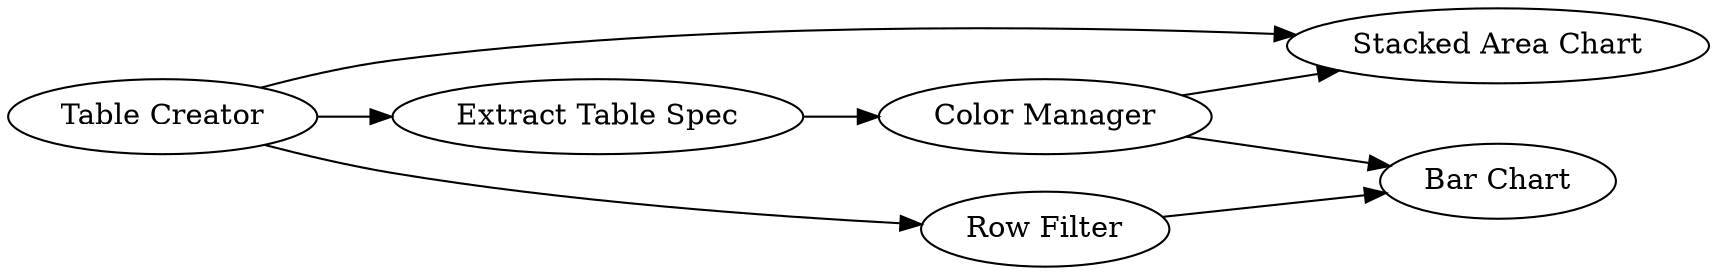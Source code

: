 digraph {
	5 [label="Stacked Area Chart"]
	6 [label="Extract Table Spec"]
	7 [label="Color Manager"]
	9 [label="Table Creator"]
	10 [label="Bar Chart"]
	11 [label="Row Filter"]
	6 -> 7
	7 -> 5
	7 -> 10
	9 -> 11
	9 -> 5
	9 -> 6
	11 -> 10
	rankdir=LR
}
